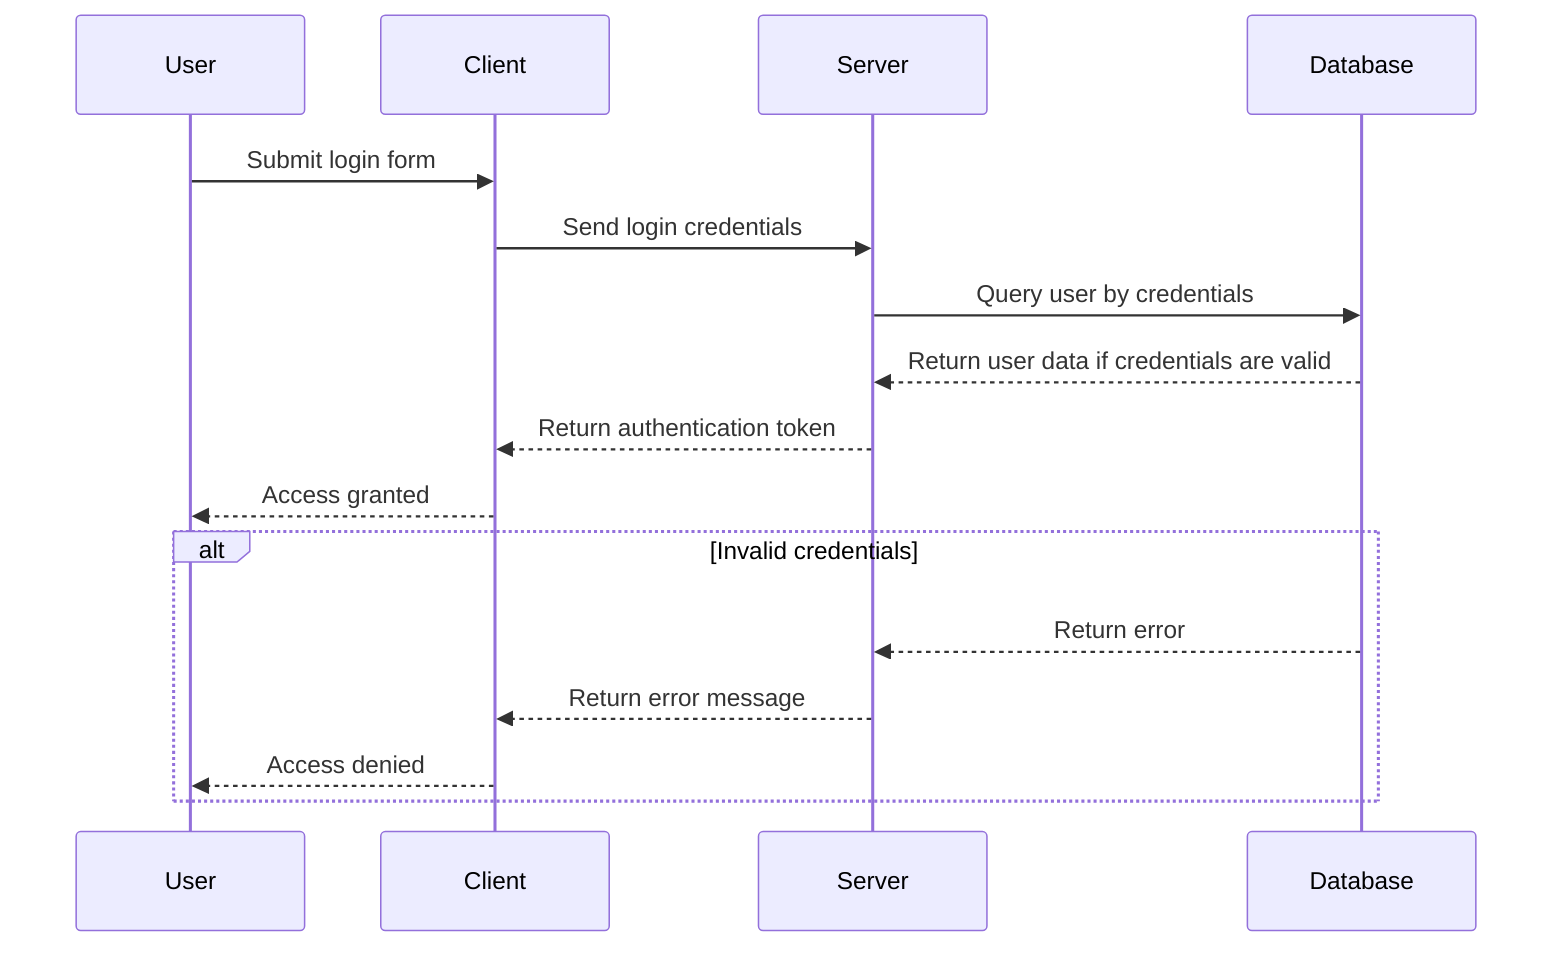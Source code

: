 sequenceDiagram
    participant User
    participant Client
    participant Server
    participant Database

    User->>Client: Submit login form
    Client->>Server: Send login credentials
    Server->>Database: Query user by credentials
    Database-->>Server: Return user data if credentials are valid
    Server-->>Client: Return authentication token
    Client-->>User: Access granted

    alt Invalid credentials
        Database-->>Server: Return error
        Server-->>Client: Return error message
        Client-->>User: Access denied
    end